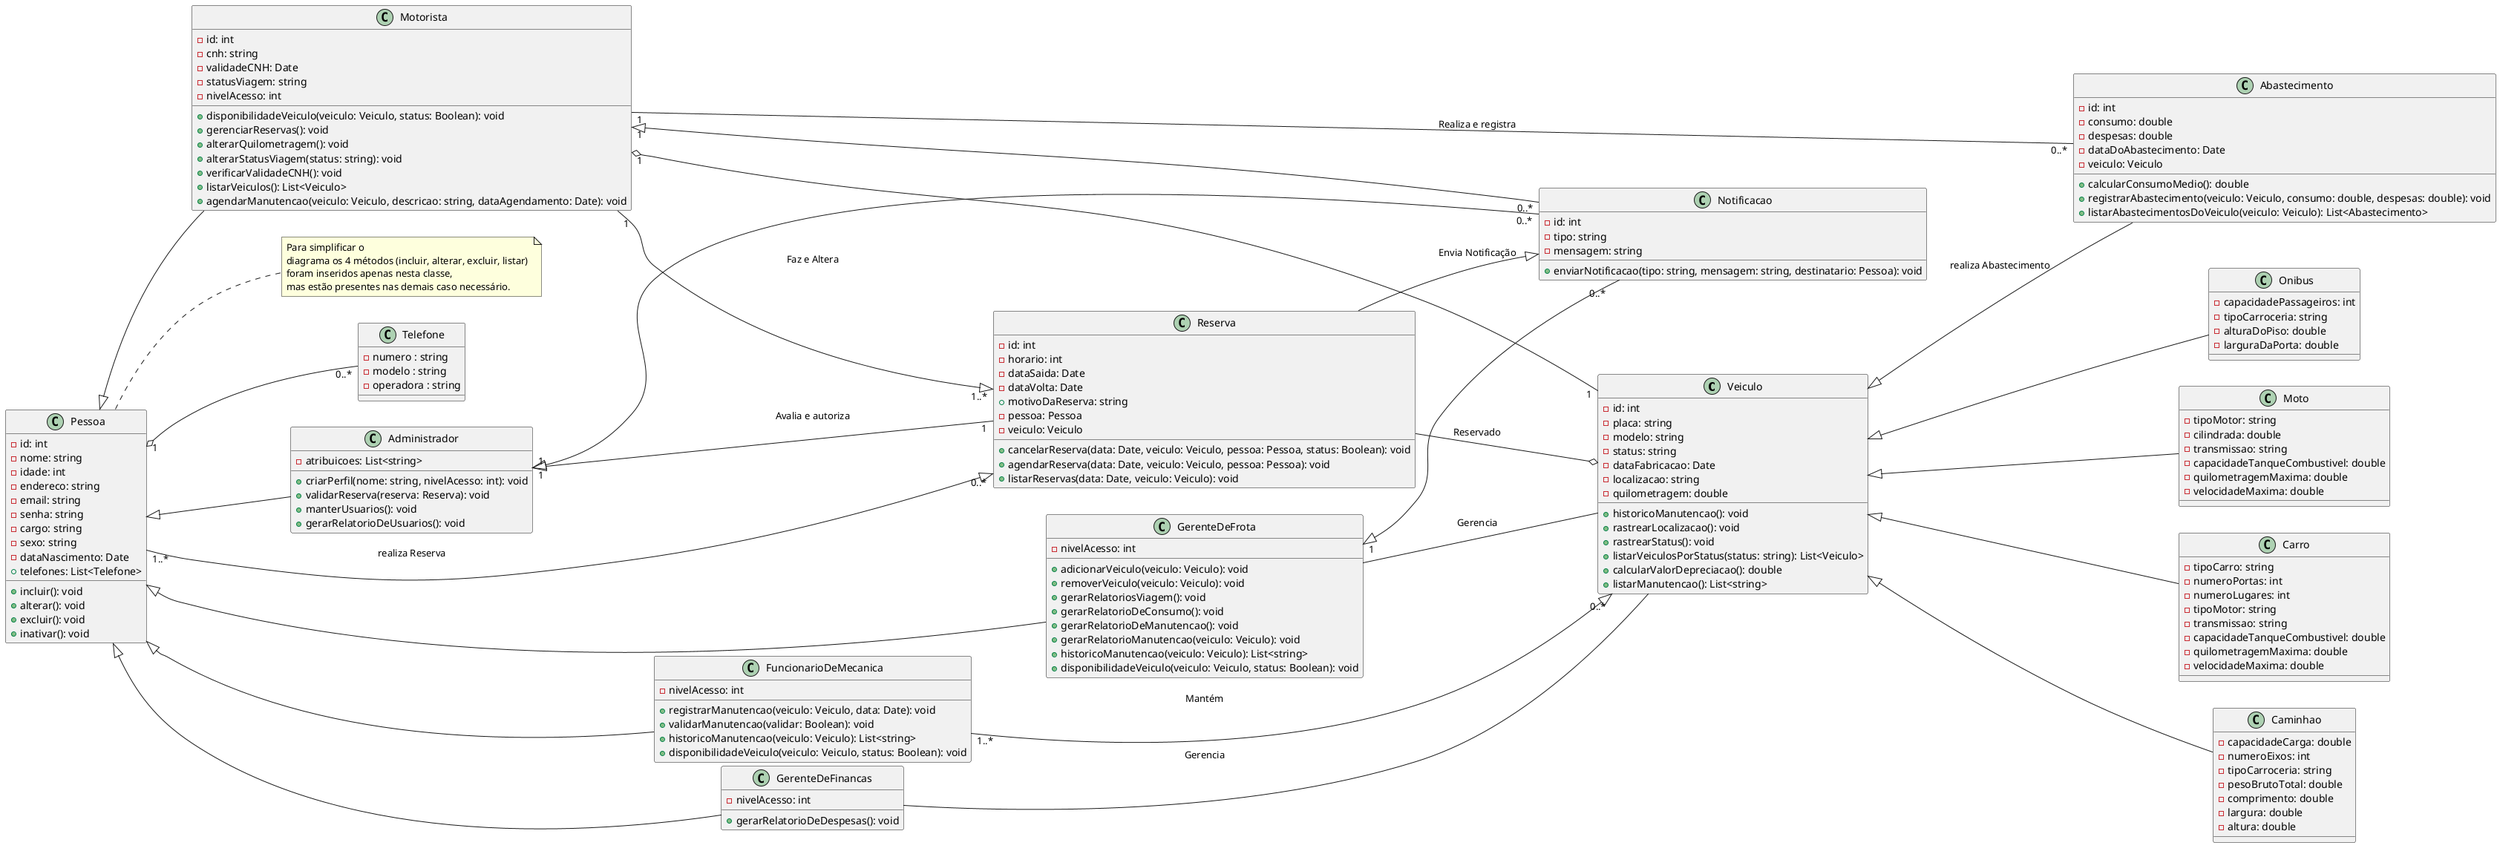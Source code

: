 @startuml diagramaClasse

left to right direction

class Veiculo {
  - id: int
  - placa: string
  - modelo: string
  - status: string
  - dataFabricacao: Date
  - localizacao: string
  - quilometragem: double
  + historicoManutencao(): void
  + rastrearLocalizacao(): void
  + rastrearStatus(): void
  + listarVeiculosPorStatus(status: string): List<Veiculo>
  + calcularValorDepreciacao(): double
  + listarManutencao(): List<string>
}

class Carro extends Veiculo{
  - tipoCarro: string
  - numeroPortas: int
  - numeroLugares: int
  - tipoMotor: string
  - transmissao: string
  - capacidadeTanqueCombustivel: double
  - quilometragemMaxima: double
  - velocidadeMaxima: double
}

class Caminhao extends Veiculo{
  - capacidadeCarga: double
  - numeroEixos: int
  - tipoCarroceria: string
  - pesoBrutoTotal: double
  - comprimento: double
  - largura: double
  - altura: double
}

class Onibus extends Veiculo{
  - capacidadePassageiros: int
  - tipoCarroceria: string
  - alturaDoPiso: double
  - larguraDaPorta: double
}

class Moto extends Veiculo{
  - tipoMotor: string
  - cilindrada: double
  - transmissao: string
  - capacidadeTanqueCombustivel: double
  - quilometragemMaxima: double
  - velocidadeMaxima: double
}

class Reserva {
  - id: int
  - horario: int
  - dataSaida: Date
  - dataVolta: Date
  + motivoDaReserva: string
  - pessoa: Pessoa
  - veiculo: Veiculo
  + cancelarReserva(data: Date, veiculo: Veiculo, pessoa: Pessoa, status: Boolean): void
  + agendarReserva(data: Date, veiculo: Veiculo, pessoa: Pessoa): void
  + listarReservas(data: Date, veiculo: Veiculo): void
}

class Abastecimento {
  - id: int
  - consumo: double
  - despesas: double
  - dataDoAbastecimento: Date
  - veiculo: Veiculo
  + calcularConsumoMedio(): double
  + registrarAbastecimento(veiculo: Veiculo, consumo: double, despesas: double): void
  + listarAbastecimentosDoVeiculo(veiculo: Veiculo): List<Abastecimento>
}

class Notificacao {
  - id: int
  - tipo: string
  - mensagem: string
  + enviarNotificacao(tipo: string, mensagem: string, destinatario: Pessoa): void
}

class Pessoa {
  - id: int
  - nome: string
  - idade: int
  - endereco: string
  - email: string
  - senha: string
  - cargo: string
  - sexo: string
  - dataNascimento: Date
  + telefones: List<Telefone>
  + incluir(): void
  + alterar(): void
  + excluir(): void
  + inativar(): void
}

note "Para simplificar o \ndiagrama os 4 métodos (incluir, alterar, excluir, listar) \nforam inseridos apenas nesta classe, \nmas estão presentes nas demais caso necessário." as metodosComentario


class Telefone {
  - numero : string
  - modelo : string
  - operadora : string
}

class Administrador extends Pessoa{
  - atribuicoes: List<string>
  + criarPerfil(nome: string, nivelAcesso: int): void
  + validarReserva(reserva: Reserva): void
  + manterUsuarios(): void
  + gerarRelatorioDeUsuarios(): void
}

class Motorista extends Pessoa{
  - id: int
  - cnh: string
  - validadeCNH: Date
  - statusViagem: string
  - nivelAcesso: int
  + disponibilidadeVeiculo(veiculo: Veiculo, status: Boolean): void
  + gerenciarReservas(): void
  + alterarQuilometragem(): void
  + alterarStatusViagem(status: string): void
  + verificarValidadeCNH(): void
  + listarVeiculos(): List<Veiculo>
  + agendarManutencao(veiculo: Veiculo, descricao: string, dataAgendamento: Date): void
}

class GerenteDeFrota extends Pessoa{
  - nivelAcesso: int
  + adicionarVeiculo(veiculo: Veiculo): void
  + removerVeiculo(veiculo: Veiculo): void
  + gerarRelatoriosViagem(): void
  + gerarRelatorioDeConsumo(): void
  + gerarRelatorioDeManutencao(): void
  + gerarRelatorioManutencao(veiculo: Veiculo): void
  + historicoManutencao(veiculo: Veiculo): List<string>
  + disponibilidadeVeiculo(veiculo: Veiculo, status: Boolean): void
}

class GerenteDeFinancas extends Pessoa{
  - nivelAcesso: int
  + gerarRelatorioDeDespesas(): void
}

class FuncionarioDeMecanica extends Pessoa{
  - nivelAcesso: int
  + registrarManutencao(veiculo: Veiculo, data: Date): void
  + validarManutencao(validar: Boolean): void
  + historicoManutencao(veiculo: Veiculo): List<string>
  + disponibilidadeVeiculo(veiculo: Veiculo, status: Boolean): void
}

Pessoa "1" o-- "0..*" Telefone
Pessoa "1..*" --|> "0..*" Reserva: "realiza Reserva"

Administrador "1" <|-- "1" Reserva : "Avalia e autoriza"
Administrador "1" <|-- "0..*" Notificacao

GerenteDeFrota -- Veiculo : "Gerencia"
GerenteDeFrota "1"  <|-- "0..*" Notificacao
GerenteDeFinancas -- Veiculo : "Gerencia"

Motorista "1" --|> "1..*" Reserva : "Faz e Altera"
Motorista "1" -- "0..*" Abastecimento: "Realiza e registra"
Motorista "1" <|-- "0..*" Notificacao
Motorista "1" o-- "1" Veiculo

FuncionarioDeMecanica "1..*" --|> "0..*" Veiculo : "Mantém"
Reserva --|> Notificacao : "Envia Notificação"
Reserva --o Veiculo: "Reservado"
Veiculo <|-- Abastecimento : "realiza Abastecimento"

Pessoa .. metodosComentario
@enduml
